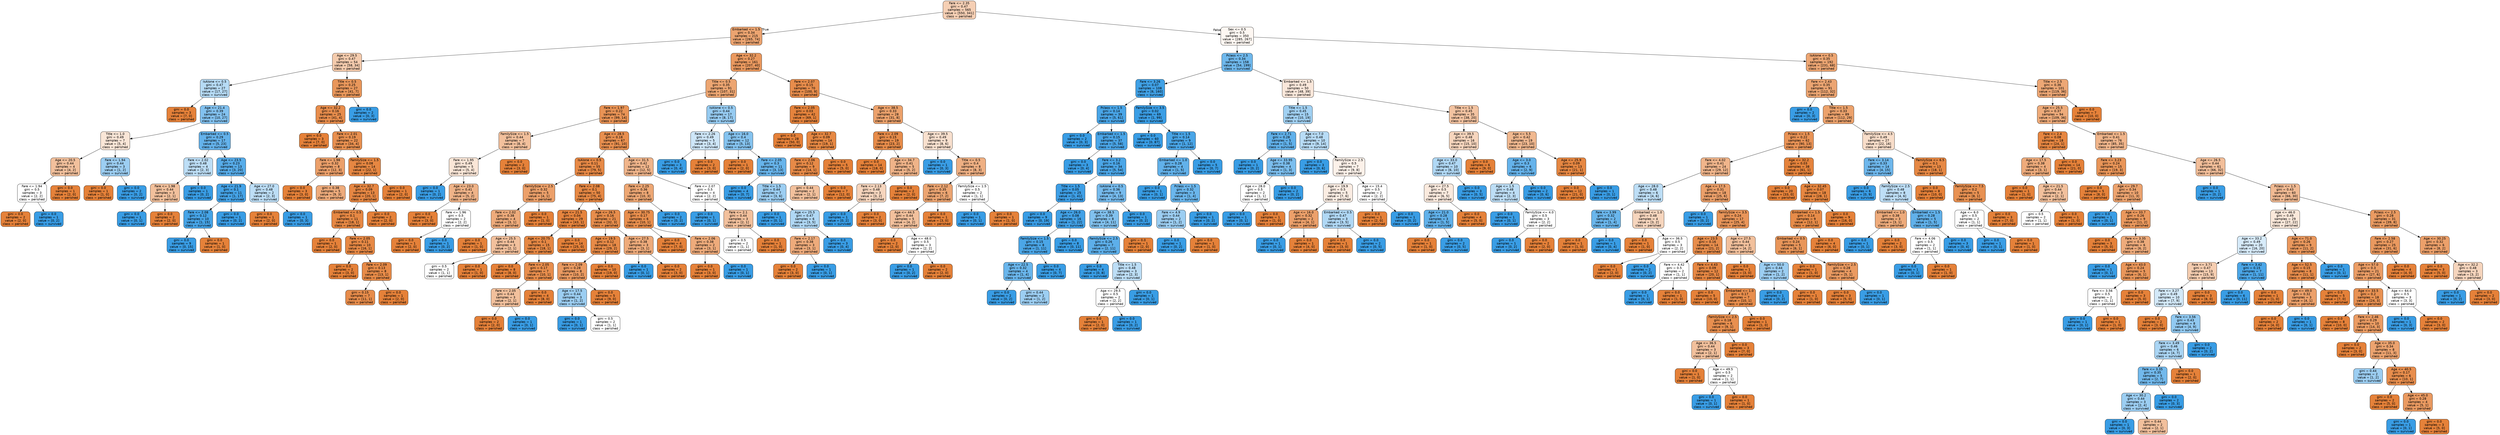 digraph Tree {
node [shape=box, style="filled, rounded", color="black", fontname=helvetica] ;
edge [fontname=helvetica] ;
0 [label="Fare <= 2.35\ngini = 0.47\nsamples = 565\nvalue = [550, 341]\nclass = perished", fillcolor="#f5cfb4"] ;
1 [label="Embarked <= 1.5\ngini = 0.34\nsamples = 215\nvalue = [265, 74]\nclass = perished", fillcolor="#eca470"] ;
0 -> 1 [labeldistance=2.5, labelangle=45, headlabel="True"] ;
2 [label="Age <= 29.5\ngini = 0.47\nsamples = 54\nvalue = [58, 34]\nclass = perished", fillcolor="#f4cbad"] ;
1 -> 2 ;
3 [label="IsAlone <= 0.5\ngini = 0.47\nsamples = 27\nvalue = [17, 27]\nclass = survived", fillcolor="#b6dbf5"] ;
2 -> 3 ;
4 [label="gini = 0.0\nsamples = 3\nvalue = [7, 0]\nclass = perished", fillcolor="#e58139"] ;
3 -> 4 ;
5 [label="Age <= 21.4\ngini = 0.39\nsamples = 24\nvalue = [10, 27]\nclass = survived", fillcolor="#82c1ef"] ;
3 -> 5 ;
6 [label="Title <= 1.0\ngini = 0.49\nsamples = 7\nvalue = [5, 4]\nclass = perished", fillcolor="#fae6d7"] ;
5 -> 6 ;
7 [label="Age <= 20.5\ngini = 0.44\nsamples = 4\nvalue = [4, 2]\nclass = perished", fillcolor="#f2c09c"] ;
6 -> 7 ;
8 [label="Fare <= 1.94\ngini = 0.5\nsamples = 3\nvalue = [2, 2]\nclass = perished", fillcolor="#ffffff"] ;
7 -> 8 ;
9 [label="gini = 0.0\nsamples = 2\nvalue = [2, 0]\nclass = perished", fillcolor="#e58139"] ;
8 -> 9 ;
10 [label="gini = 0.0\nsamples = 1\nvalue = [0, 2]\nclass = survived", fillcolor="#399de5"] ;
8 -> 10 ;
11 [label="gini = 0.0\nsamples = 1\nvalue = [2, 0]\nclass = perished", fillcolor="#e58139"] ;
7 -> 11 ;
12 [label="Fare <= 1.94\ngini = 0.44\nsamples = 3\nvalue = [1, 2]\nclass = survived", fillcolor="#9ccef2"] ;
6 -> 12 ;
13 [label="gini = 0.0\nsamples = 1\nvalue = [1, 0]\nclass = perished", fillcolor="#e58139"] ;
12 -> 13 ;
14 [label="gini = 0.0\nsamples = 2\nvalue = [0, 2]\nclass = survived", fillcolor="#399de5"] ;
12 -> 14 ;
15 [label="Embarked <= 0.5\ngini = 0.29\nsamples = 17\nvalue = [5, 23]\nclass = survived", fillcolor="#64b2eb"] ;
5 -> 15 ;
16 [label="Fare <= 2.02\ngini = 0.48\nsamples = 4\nvalue = [2, 3]\nclass = survived", fillcolor="#bddef6"] ;
15 -> 16 ;
17 [label="Fare <= 1.98\ngini = 0.44\nsamples = 3\nvalue = [2, 1]\nclass = perished", fillcolor="#f2c09c"] ;
16 -> 17 ;
18 [label="gini = 0.0\nsamples = 1\nvalue = [0, 1]\nclass = survived", fillcolor="#399de5"] ;
17 -> 18 ;
19 [label="gini = 0.0\nsamples = 2\nvalue = [2, 0]\nclass = perished", fillcolor="#e58139"] ;
17 -> 19 ;
20 [label="gini = 0.0\nsamples = 1\nvalue = [0, 2]\nclass = survived", fillcolor="#399de5"] ;
16 -> 20 ;
21 [label="Age <= 23.5\ngini = 0.23\nsamples = 13\nvalue = [3, 20]\nclass = survived", fillcolor="#57ace9"] ;
15 -> 21 ;
22 [label="Age <= 21.9\ngini = 0.1\nsamples = 11\nvalue = [1, 17]\nclass = survived", fillcolor="#45a3e7"] ;
21 -> 22 ;
23 [label="Fare <= 2.08\ngini = 0.12\nsamples = 10\nvalue = [1, 15]\nclass = survived", fillcolor="#46a4e7"] ;
22 -> 23 ;
24 [label="gini = 0.0\nsamples = 9\nvalue = [0, 15]\nclass = survived", fillcolor="#399de5"] ;
23 -> 24 ;
25 [label="gini = 0.0\nsamples = 1\nvalue = [1, 0]\nclass = perished", fillcolor="#e58139"] ;
23 -> 25 ;
26 [label="gini = 0.0\nsamples = 1\nvalue = [0, 2]\nclass = survived", fillcolor="#399de5"] ;
22 -> 26 ;
27 [label="Age <= 27.0\ngini = 0.48\nsamples = 2\nvalue = [2, 3]\nclass = survived", fillcolor="#bddef6"] ;
21 -> 27 ;
28 [label="gini = 0.0\nsamples = 1\nvalue = [2, 0]\nclass = perished", fillcolor="#e58139"] ;
27 -> 28 ;
29 [label="gini = 0.0\nsamples = 1\nvalue = [0, 3]\nclass = survived", fillcolor="#399de5"] ;
27 -> 29 ;
30 [label="Title <= 0.5\ngini = 0.25\nsamples = 27\nvalue = [41, 7]\nclass = perished", fillcolor="#e9975b"] ;
2 -> 30 ;
31 [label="Age <= 32.2\ngini = 0.16\nsamples = 25\nvalue = [41, 4]\nclass = perished", fillcolor="#e88d4c"] ;
30 -> 31 ;
32 [label="gini = 0.0\nsamples = 3\nvalue = [7, 0]\nclass = perished", fillcolor="#e58139"] ;
31 -> 32 ;
33 [label="Fare <= 2.01\ngini = 0.19\nsamples = 22\nvalue = [34, 4]\nclass = perished", fillcolor="#e89050"] ;
31 -> 33 ;
34 [label="Fare <= 1.98\ngini = 0.32\nsamples = 8\nvalue = [12, 3]\nclass = perished", fillcolor="#eca06a"] ;
33 -> 34 ;
35 [label="gini = 0.0\nsamples = 3\nvalue = [3, 0]\nclass = perished", fillcolor="#e58139"] ;
34 -> 35 ;
36 [label="gini = 0.38\nsamples = 5\nvalue = [9, 3]\nclass = perished", fillcolor="#eeab7b"] ;
34 -> 36 ;
37 [label="FamilySize <= 1.5\ngini = 0.08\nsamples = 14\nvalue = [22, 1]\nclass = perished", fillcolor="#e68742"] ;
33 -> 37 ;
38 [label="Age <= 32.7\ngini = 0.09\nsamples = 13\nvalue = [20, 1]\nclass = perished", fillcolor="#e68743"] ;
37 -> 38 ;
39 [label="Embarked <= 0.5\ngini = 0.1\nsamples = 11\nvalue = [18, 1]\nclass = perished", fillcolor="#e68844"] ;
38 -> 39 ;
40 [label="gini = 0.0\nsamples = 1\nvalue = [2, 0]\nclass = perished", fillcolor="#e58139"] ;
39 -> 40 ;
41 [label="Fare <= 2.05\ngini = 0.11\nsamples = 10\nvalue = [16, 1]\nclass = perished", fillcolor="#e78945"] ;
39 -> 41 ;
42 [label="gini = 0.0\nsamples = 2\nvalue = [3, 0]\nclass = perished", fillcolor="#e58139"] ;
41 -> 42 ;
43 [label="Fare <= 2.09\ngini = 0.13\nsamples = 8\nvalue = [13, 1]\nclass = perished", fillcolor="#e78b48"] ;
41 -> 43 ;
44 [label="gini = 0.15\nsamples = 7\nvalue = [11, 1]\nclass = perished", fillcolor="#e78c4b"] ;
43 -> 44 ;
45 [label="gini = 0.0\nsamples = 1\nvalue = [2, 0]\nclass = perished", fillcolor="#e58139"] ;
43 -> 45 ;
46 [label="gini = 0.0\nsamples = 2\nvalue = [2, 0]\nclass = perished", fillcolor="#e58139"] ;
38 -> 46 ;
47 [label="gini = 0.0\nsamples = 1\nvalue = [2, 0]\nclass = perished", fillcolor="#e58139"] ;
37 -> 47 ;
48 [label="gini = 0.0\nsamples = 2\nvalue = [0, 3]\nclass = survived", fillcolor="#399de5"] ;
30 -> 48 ;
49 [label="Age <= 32.2\ngini = 0.27\nsamples = 161\nvalue = [207, 40]\nclass = perished", fillcolor="#ea995f"] ;
1 -> 49 ;
50 [label="Title <= 0.5\ngini = 0.35\nsamples = 91\nvalue = [107, 31]\nclass = perished", fillcolor="#eda672"] ;
49 -> 50 ;
51 [label="Fare <= 1.97\ngini = 0.22\nsamples = 74\nvalue = [99, 14]\nclass = perished", fillcolor="#e99355"] ;
50 -> 51 ;
52 [label="FamilySize <= 1.5\ngini = 0.44\nsamples = 7\nvalue = [8, 4]\nclass = perished", fillcolor="#f2c09c"] ;
51 -> 52 ;
53 [label="Fare <= 1.95\ngini = 0.49\nsamples = 5\nvalue = [5, 4]\nclass = perished", fillcolor="#fae6d7"] ;
52 -> 53 ;
54 [label="gini = 0.0\nsamples = 1\nvalue = [0, 2]\nclass = survived", fillcolor="#399de5"] ;
53 -> 54 ;
55 [label="Age <= 23.0\ngini = 0.41\nsamples = 4\nvalue = [5, 2]\nclass = perished", fillcolor="#efb388"] ;
53 -> 55 ;
56 [label="gini = 0.0\nsamples = 2\nvalue = [3, 0]\nclass = perished", fillcolor="#e58139"] ;
55 -> 56 ;
57 [label="Fare <= 1.96\ngini = 0.5\nsamples = 2\nvalue = [2, 2]\nclass = perished", fillcolor="#ffffff"] ;
55 -> 57 ;
58 [label="gini = 0.0\nsamples = 1\nvalue = [2, 0]\nclass = perished", fillcolor="#e58139"] ;
57 -> 58 ;
59 [label="gini = 0.0\nsamples = 1\nvalue = [0, 2]\nclass = survived", fillcolor="#399de5"] ;
57 -> 59 ;
60 [label="gini = 0.0\nsamples = 2\nvalue = [3, 0]\nclass = perished", fillcolor="#e58139"] ;
52 -> 60 ;
61 [label="Age <= 28.5\ngini = 0.18\nsamples = 67\nvalue = [91, 10]\nclass = perished", fillcolor="#e88f4f"] ;
51 -> 61 ;
62 [label="IsAlone <= 0.5\ngini = 0.11\nsamples = 55\nvalue = [79, 5]\nclass = perished", fillcolor="#e78946"] ;
61 -> 62 ;
63 [label="FamilySize <= 2.5\ngini = 0.32\nsamples = 5\nvalue = [4, 1]\nclass = perished", fillcolor="#eca06a"] ;
62 -> 63 ;
64 [label="Fare <= 2.02\ngini = 0.38\nsamples = 4\nvalue = [3, 1]\nclass = perished", fillcolor="#eeab7b"] ;
63 -> 64 ;
65 [label="gini = 0.0\nsamples = 1\nvalue = [1, 0]\nclass = perished", fillcolor="#e58139"] ;
64 -> 65 ;
66 [label="Age <= 25.5\ngini = 0.44\nsamples = 3\nvalue = [2, 1]\nclass = perished", fillcolor="#f2c09c"] ;
64 -> 66 ;
67 [label="gini = 0.5\nsamples = 2\nvalue = [1, 1]\nclass = perished", fillcolor="#ffffff"] ;
66 -> 67 ;
68 [label="gini = 0.0\nsamples = 1\nvalue = [1, 0]\nclass = perished", fillcolor="#e58139"] ;
66 -> 68 ;
69 [label="gini = 0.0\nsamples = 1\nvalue = [1, 0]\nclass = perished", fillcolor="#e58139"] ;
63 -> 69 ;
70 [label="Fare <= 2.08\ngini = 0.1\nsamples = 50\nvalue = [75, 4]\nclass = perished", fillcolor="#e68844"] ;
62 -> 70 ;
71 [label="Age <= 21.5\ngini = 0.04\nsamples = 29\nvalue = [43, 1]\nclass = perished", fillcolor="#e6843e"] ;
70 -> 71 ;
72 [label="Age <= 20.75\ngini = 0.1\nsamples = 15\nvalue = [18, 1]\nclass = perished", fillcolor="#e68844"] ;
71 -> 72 ;
73 [label="gini = 0.0\nsamples = 8\nvalue = [8, 0]\nclass = perished", fillcolor="#e58139"] ;
72 -> 73 ;
74 [label="Fare <= 2.05\ngini = 0.17\nsamples = 7\nvalue = [10, 1]\nclass = perished", fillcolor="#e88e4d"] ;
72 -> 74 ;
75 [label="Fare <= 2.05\ngini = 0.44\nsamples = 3\nvalue = [2, 1]\nclass = perished", fillcolor="#f2c09c"] ;
74 -> 75 ;
76 [label="gini = 0.0\nsamples = 2\nvalue = [2, 0]\nclass = perished", fillcolor="#e58139"] ;
75 -> 76 ;
77 [label="gini = 0.0\nsamples = 1\nvalue = [0, 1]\nclass = survived", fillcolor="#399de5"] ;
75 -> 77 ;
78 [label="gini = 0.0\nsamples = 4\nvalue = [8, 0]\nclass = perished", fillcolor="#e58139"] ;
74 -> 78 ;
79 [label="gini = 0.0\nsamples = 14\nvalue = [25, 0]\nclass = perished", fillcolor="#e58139"] ;
71 -> 79 ;
80 [label="Age <= 26.5\ngini = 0.16\nsamples = 21\nvalue = [32, 3]\nclass = perished", fillcolor="#e78d4c"] ;
70 -> 80 ;
81 [label="Age <= 19.5\ngini = 0.12\nsamples = 18\nvalue = [29, 2]\nclass = perished", fillcolor="#e78a47"] ;
80 -> 81 ;
82 [label="Fare <= 2.09\ngini = 0.28\nsamples = 8\nvalue = [10, 2]\nclass = perished", fillcolor="#ea9a61"] ;
81 -> 82 ;
83 [label="Age <= 17.5\ngini = 0.44\nsamples = 3\nvalue = [1, 2]\nclass = survived", fillcolor="#9ccef2"] ;
82 -> 83 ;
84 [label="gini = 0.0\nsamples = 1\nvalue = [0, 1]\nclass = survived", fillcolor="#399de5"] ;
83 -> 84 ;
85 [label="gini = 0.5\nsamples = 2\nvalue = [1, 1]\nclass = perished", fillcolor="#ffffff"] ;
83 -> 85 ;
86 [label="gini = 0.0\nsamples = 5\nvalue = [9, 0]\nclass = perished", fillcolor="#e58139"] ;
82 -> 86 ;
87 [label="gini = 0.0\nsamples = 10\nvalue = [19, 0]\nclass = perished", fillcolor="#e58139"] ;
81 -> 87 ;
88 [label="Age <= 27.5\ngini = 0.38\nsamples = 3\nvalue = [3, 1]\nclass = perished", fillcolor="#eeab7b"] ;
80 -> 88 ;
89 [label="gini = 0.0\nsamples = 1\nvalue = [0, 1]\nclass = survived", fillcolor="#399de5"] ;
88 -> 89 ;
90 [label="gini = 0.0\nsamples = 2\nvalue = [3, 0]\nclass = perished", fillcolor="#e58139"] ;
88 -> 90 ;
91 [label="Age <= 31.5\ngini = 0.42\nsamples = 12\nvalue = [12, 5]\nclass = perished", fillcolor="#f0b58b"] ;
61 -> 91 ;
92 [label="Fare <= 2.25\ngini = 0.36\nsamples = 8\nvalue = [10, 3]\nclass = perished", fillcolor="#eda774"] ;
91 -> 92 ;
93 [label="Age <= 30.75\ngini = 0.17\nsamples = 6\nvalue = [10, 1]\nclass = perished", fillcolor="#e88e4d"] ;
92 -> 93 ;
94 [label="gini = 0.0\nsamples = 4\nvalue = [7, 0]\nclass = perished", fillcolor="#e58139"] ;
93 -> 94 ;
95 [label="Fare <= 2.06\ngini = 0.38\nsamples = 2\nvalue = [3, 1]\nclass = perished", fillcolor="#eeab7b"] ;
93 -> 95 ;
96 [label="gini = 0.0\nsamples = 1\nvalue = [3, 0]\nclass = perished", fillcolor="#e58139"] ;
95 -> 96 ;
97 [label="gini = 0.0\nsamples = 1\nvalue = [0, 1]\nclass = survived", fillcolor="#399de5"] ;
95 -> 97 ;
98 [label="gini = 0.0\nsamples = 2\nvalue = [0, 2]\nclass = survived", fillcolor="#399de5"] ;
92 -> 98 ;
99 [label="Fare <= 2.07\ngini = 0.5\nsamples = 4\nvalue = [2, 2]\nclass = perished", fillcolor="#ffffff"] ;
91 -> 99 ;
100 [label="gini = 0.0\nsamples = 1\nvalue = [0, 1]\nclass = survived", fillcolor="#399de5"] ;
99 -> 100 ;
101 [label="Fare <= 2.1\ngini = 0.44\nsamples = 3\nvalue = [2, 1]\nclass = perished", fillcolor="#f2c09c"] ;
99 -> 101 ;
102 [label="gini = 0.5\nsamples = 2\nvalue = [1, 1]\nclass = perished", fillcolor="#ffffff"] ;
101 -> 102 ;
103 [label="gini = 0.0\nsamples = 1\nvalue = [1, 0]\nclass = perished", fillcolor="#e58139"] ;
101 -> 103 ;
104 [label="IsAlone <= 0.5\ngini = 0.44\nsamples = 17\nvalue = [8, 17]\nclass = survived", fillcolor="#96cbf1"] ;
50 -> 104 ;
105 [label="Fare <= 2.26\ngini = 0.49\nsamples = 5\nvalue = [3, 4]\nclass = survived", fillcolor="#cee6f8"] ;
104 -> 105 ;
106 [label="gini = 0.0\nsamples = 3\nvalue = [0, 4]\nclass = survived", fillcolor="#399de5"] ;
105 -> 106 ;
107 [label="gini = 0.0\nsamples = 2\nvalue = [3, 0]\nclass = perished", fillcolor="#e58139"] ;
105 -> 107 ;
108 [label="Age <= 16.0\ngini = 0.4\nsamples = 12\nvalue = [5, 13]\nclass = survived", fillcolor="#85c3ef"] ;
104 -> 108 ;
109 [label="gini = 0.0\nsamples = 1\nvalue = [2, 0]\nclass = perished", fillcolor="#e58139"] ;
108 -> 109 ;
110 [label="Fare <= 2.05\ngini = 0.3\nsamples = 11\nvalue = [3, 13]\nclass = survived", fillcolor="#67b4eb"] ;
108 -> 110 ;
111 [label="gini = 0.0\nsamples = 4\nvalue = [0, 7]\nclass = survived", fillcolor="#399de5"] ;
110 -> 111 ;
112 [label="Title <= 1.5\ngini = 0.44\nsamples = 7\nvalue = [3, 6]\nclass = survived", fillcolor="#9ccef2"] ;
110 -> 112 ;
113 [label="gini = 0.0\nsamples = 1\nvalue = [0, 1]\nclass = survived", fillcolor="#399de5"] ;
112 -> 113 ;
114 [label="Age <= 25.5\ngini = 0.47\nsamples = 6\nvalue = [3, 5]\nclass = survived", fillcolor="#b0d8f5"] ;
112 -> 114 ;
115 [label="Fare <= 2.17\ngini = 0.38\nsamples = 3\nvalue = [3, 1]\nclass = perished", fillcolor="#eeab7b"] ;
114 -> 115 ;
116 [label="gini = 0.0\nsamples = 2\nvalue = [3, 0]\nclass = perished", fillcolor="#e58139"] ;
115 -> 116 ;
117 [label="gini = 0.0\nsamples = 1\nvalue = [0, 1]\nclass = survived", fillcolor="#399de5"] ;
115 -> 117 ;
118 [label="gini = 0.0\nsamples = 3\nvalue = [0, 4]\nclass = survived", fillcolor="#399de5"] ;
114 -> 118 ;
119 [label="Fare <= 2.07\ngini = 0.15\nsamples = 70\nvalue = [100, 9]\nclass = perished", fillcolor="#e78c4b"] ;
49 -> 119 ;
120 [label="Fare <= 2.05\ngini = 0.03\nsamples = 42\nvalue = [69, 1]\nclass = perished", fillcolor="#e5833c"] ;
119 -> 120 ;
121 [label="gini = 0.0\nsamples = 28\nvalue = [50, 0]\nclass = perished", fillcolor="#e58139"] ;
120 -> 121 ;
122 [label="Age <= 32.7\ngini = 0.09\nsamples = 14\nvalue = [19, 1]\nclass = perished", fillcolor="#e68843"] ;
120 -> 122 ;
123 [label="Fare <= 2.06\ngini = 0.12\nsamples = 9\nvalue = [14, 1]\nclass = perished", fillcolor="#e78a47"] ;
122 -> 123 ;
124 [label="gini = 0.44\nsamples = 2\nvalue = [2, 1]\nclass = perished", fillcolor="#f2c09c"] ;
123 -> 124 ;
125 [label="gini = 0.0\nsamples = 7\nvalue = [12, 0]\nclass = perished", fillcolor="#e58139"] ;
123 -> 125 ;
126 [label="gini = 0.0\nsamples = 5\nvalue = [5, 0]\nclass = perished", fillcolor="#e58139"] ;
122 -> 126 ;
127 [label="Age <= 38.5\ngini = 0.33\nsamples = 28\nvalue = [31, 8]\nclass = perished", fillcolor="#eca26c"] ;
119 -> 127 ;
128 [label="Fare <= 2.09\ngini = 0.15\nsamples = 19\nvalue = [23, 2]\nclass = perished", fillcolor="#e78c4a"] ;
127 -> 128 ;
129 [label="gini = 0.0\nsamples = 14\nvalue = [18, 0]\nclass = perished", fillcolor="#e58139"] ;
128 -> 129 ;
130 [label="Age <= 34.7\ngini = 0.41\nsamples = 5\nvalue = [5, 2]\nclass = perished", fillcolor="#efb388"] ;
128 -> 130 ;
131 [label="Fare <= 2.13\ngini = 0.48\nsamples = 3\nvalue = [3, 2]\nclass = perished", fillcolor="#f6d5bd"] ;
130 -> 131 ;
132 [label="gini = 0.0\nsamples = 1\nvalue = [0, 2]\nclass = survived", fillcolor="#399de5"] ;
131 -> 132 ;
133 [label="gini = 0.0\nsamples = 2\nvalue = [3, 0]\nclass = perished", fillcolor="#e58139"] ;
131 -> 133 ;
134 [label="gini = 0.0\nsamples = 2\nvalue = [2, 0]\nclass = perished", fillcolor="#e58139"] ;
130 -> 134 ;
135 [label="Age <= 39.5\ngini = 0.49\nsamples = 9\nvalue = [8, 6]\nclass = perished", fillcolor="#f8e0ce"] ;
127 -> 135 ;
136 [label="gini = 0.0\nsamples = 1\nvalue = [0, 3]\nclass = survived", fillcolor="#399de5"] ;
135 -> 136 ;
137 [label="Title <= 0.5\ngini = 0.4\nsamples = 8\nvalue = [8, 3]\nclass = perished", fillcolor="#efb083"] ;
135 -> 137 ;
138 [label="Fare <= 2.12\ngini = 0.35\nsamples = 6\nvalue = [7, 2]\nclass = perished", fillcolor="#eca572"] ;
137 -> 138 ;
139 [label="Age <= 44.5\ngini = 0.44\nsamples = 5\nvalue = [4, 2]\nclass = perished", fillcolor="#f2c09c"] ;
138 -> 139 ;
140 [label="gini = 0.0\nsamples = 2\nvalue = [2, 0]\nclass = perished", fillcolor="#e58139"] ;
139 -> 140 ;
141 [label="Age <= 48.0\ngini = 0.5\nsamples = 3\nvalue = [2, 2]\nclass = perished", fillcolor="#ffffff"] ;
139 -> 141 ;
142 [label="gini = 0.0\nsamples = 1\nvalue = [0, 2]\nclass = survived", fillcolor="#399de5"] ;
141 -> 142 ;
143 [label="gini = 0.0\nsamples = 2\nvalue = [2, 0]\nclass = perished", fillcolor="#e58139"] ;
141 -> 143 ;
144 [label="gini = 0.0\nsamples = 1\nvalue = [3, 0]\nclass = perished", fillcolor="#e58139"] ;
138 -> 144 ;
145 [label="FamilySize <= 1.5\ngini = 0.5\nsamples = 2\nvalue = [1, 1]\nclass = perished", fillcolor="#ffffff"] ;
137 -> 145 ;
146 [label="gini = 0.0\nsamples = 1\nvalue = [0, 1]\nclass = survived", fillcolor="#399de5"] ;
145 -> 146 ;
147 [label="gini = 0.0\nsamples = 1\nvalue = [1, 0]\nclass = perished", fillcolor="#e58139"] ;
145 -> 147 ;
148 [label="Sex <= 0.5\ngini = 0.5\nsamples = 350\nvalue = [285, 267]\nclass = perished", fillcolor="#fdf7f2"] ;
0 -> 148 [labeldistance=2.5, labelangle=-45, headlabel="False"] ;
149 [label="Pclass <= 2.5\ngini = 0.34\nsamples = 158\nvalue = [54, 199]\nclass = survived", fillcolor="#6fb8ec"] ;
148 -> 149 ;
150 [label="Fare <= 3.26\ngini = 0.07\nsamples = 108\nvalue = [6, 160]\nclass = survived", fillcolor="#40a1e6"] ;
149 -> 150 ;
151 [label="Pclass <= 1.5\ngini = 0.14\nsamples = 39\nvalue = [5, 61]\nclass = survived", fillcolor="#49a5e7"] ;
150 -> 151 ;
152 [label="gini = 0.0\nsamples = 2\nvalue = [0, 3]\nclass = survived", fillcolor="#399de5"] ;
151 -> 152 ;
153 [label="Embarked <= 1.5\ngini = 0.15\nsamples = 37\nvalue = [5, 58]\nclass = survived", fillcolor="#4aa5e7"] ;
151 -> 153 ;
154 [label="gini = 0.0\nsamples = 3\nvalue = [0, 4]\nclass = survived", fillcolor="#399de5"] ;
153 -> 154 ;
155 [label="Fare <= 3.2\ngini = 0.16\nsamples = 34\nvalue = [5, 54]\nclass = survived", fillcolor="#4ba6e7"] ;
153 -> 155 ;
156 [label="Title <= 1.5\ngini = 0.05\nsamples = 25\nvalue = [1, 41]\nclass = survived", fillcolor="#3e9fe6"] ;
155 -> 156 ;
157 [label="gini = 0.0\nsamples = 9\nvalue = [0, 19]\nclass = survived", fillcolor="#399de5"] ;
156 -> 157 ;
158 [label="Age <= 26.0\ngini = 0.08\nsamples = 16\nvalue = [1, 22]\nclass = survived", fillcolor="#42a1e6"] ;
156 -> 158 ;
159 [label="FamilySize <= 1.5\ngini = 0.15\nsamples = 8\nvalue = [1, 11]\nclass = survived", fillcolor="#4ba6e7"] ;
158 -> 159 ;
160 [label="Age <= 22.5\ngini = 0.32\nsamples = 4\nvalue = [1, 4]\nclass = survived", fillcolor="#6ab6ec"] ;
159 -> 160 ;
161 [label="gini = 0.0\nsamples = 2\nvalue = [0, 2]\nclass = survived", fillcolor="#399de5"] ;
160 -> 161 ;
162 [label="gini = 0.44\nsamples = 2\nvalue = [1, 2]\nclass = survived", fillcolor="#9ccef2"] ;
160 -> 162 ;
163 [label="gini = 0.0\nsamples = 4\nvalue = [0, 7]\nclass = survived", fillcolor="#399de5"] ;
159 -> 163 ;
164 [label="gini = 0.0\nsamples = 8\nvalue = [0, 11]\nclass = survived", fillcolor="#399de5"] ;
158 -> 164 ;
165 [label="IsAlone <= 0.5\ngini = 0.36\nsamples = 9\nvalue = [4, 13]\nclass = survived", fillcolor="#76bbed"] ;
155 -> 165 ;
166 [label="Age <= 38.5\ngini = 0.39\nsamples = 8\nvalue = [4, 11]\nclass = survived", fillcolor="#81c1ee"] ;
165 -> 166 ;
167 [label="FamilySize <= 2.5\ngini = 0.26\nsamples = 7\nvalue = [2, 11]\nclass = survived", fillcolor="#5dafea"] ;
166 -> 167 ;
168 [label="gini = 0.0\nsamples = 4\nvalue = [0, 8]\nclass = survived", fillcolor="#399de5"] ;
167 -> 168 ;
169 [label="Title <= 1.5\ngini = 0.48\nsamples = 3\nvalue = [2, 3]\nclass = survived", fillcolor="#bddef6"] ;
167 -> 169 ;
170 [label="Age <= 29.5\ngini = 0.5\nsamples = 2\nvalue = [2, 2]\nclass = perished", fillcolor="#ffffff"] ;
169 -> 170 ;
171 [label="gini = 0.0\nsamples = 1\nvalue = [2, 0]\nclass = perished", fillcolor="#e58139"] ;
170 -> 171 ;
172 [label="gini = 0.0\nsamples = 1\nvalue = [0, 2]\nclass = survived", fillcolor="#399de5"] ;
170 -> 172 ;
173 [label="gini = 0.0\nsamples = 1\nvalue = [0, 1]\nclass = survived", fillcolor="#399de5"] ;
169 -> 173 ;
174 [label="gini = 0.0\nsamples = 1\nvalue = [2, 0]\nclass = perished", fillcolor="#e58139"] ;
166 -> 174 ;
175 [label="gini = 0.0\nsamples = 1\nvalue = [0, 2]\nclass = survived", fillcolor="#399de5"] ;
165 -> 175 ;
176 [label="FamilySize <= 3.5\ngini = 0.02\nsamples = 69\nvalue = [1, 99]\nclass = survived", fillcolor="#3b9ee5"] ;
150 -> 176 ;
177 [label="gini = 0.0\nsamples = 60\nvalue = [0, 87]\nclass = survived", fillcolor="#399de5"] ;
176 -> 177 ;
178 [label="Title <= 1.5\ngini = 0.14\nsamples = 9\nvalue = [1, 12]\nclass = survived", fillcolor="#49a5e7"] ;
176 -> 178 ;
179 [label="Embarked <= 1.0\ngini = 0.28\nsamples = 4\nvalue = [1, 5]\nclass = survived", fillcolor="#61b1ea"] ;
178 -> 179 ;
180 [label="gini = 0.0\nsamples = 1\nvalue = [0, 1]\nclass = survived", fillcolor="#399de5"] ;
179 -> 180 ;
181 [label="Pclass <= 1.5\ngini = 0.32\nsamples = 3\nvalue = [1, 4]\nclass = survived", fillcolor="#6ab6ec"] ;
179 -> 181 ;
182 [label="Fare <= 4.9\ngini = 0.44\nsamples = 2\nvalue = [1, 2]\nclass = survived", fillcolor="#9ccef2"] ;
181 -> 182 ;
183 [label="gini = 0.0\nsamples = 1\nvalue = [0, 2]\nclass = survived", fillcolor="#399de5"] ;
182 -> 183 ;
184 [label="gini = 0.0\nsamples = 1\nvalue = [1, 0]\nclass = perished", fillcolor="#e58139"] ;
182 -> 184 ;
185 [label="gini = 0.0\nsamples = 1\nvalue = [0, 2]\nclass = survived", fillcolor="#399de5"] ;
181 -> 185 ;
186 [label="gini = 0.0\nsamples = 5\nvalue = [0, 7]\nclass = survived", fillcolor="#399de5"] ;
178 -> 186 ;
187 [label="Embarked <= 1.5\ngini = 0.49\nsamples = 50\nvalue = [48, 39]\nclass = perished", fillcolor="#fae7da"] ;
149 -> 187 ;
188 [label="Title <= 1.5\ngini = 0.45\nsamples = 15\nvalue = [10, 19]\nclass = survived", fillcolor="#a1d1f3"] ;
187 -> 188 ;
189 [label="Fare <= 2.71\ngini = 0.28\nsamples = 5\nvalue = [1, 5]\nclass = survived", fillcolor="#61b1ea"] ;
188 -> 189 ;
190 [label="gini = 0.0\nsamples = 1\nvalue = [0, 2]\nclass = survived", fillcolor="#399de5"] ;
189 -> 190 ;
191 [label="Age <= 33.95\ngini = 0.38\nsamples = 4\nvalue = [1, 3]\nclass = survived", fillcolor="#7bbeee"] ;
189 -> 191 ;
192 [label="Age <= 28.0\ngini = 0.5\nsamples = 2\nvalue = [1, 1]\nclass = perished", fillcolor="#ffffff"] ;
191 -> 192 ;
193 [label="gini = 0.0\nsamples = 1\nvalue = [0, 1]\nclass = survived", fillcolor="#399de5"] ;
192 -> 193 ;
194 [label="gini = 0.0\nsamples = 1\nvalue = [1, 0]\nclass = perished", fillcolor="#e58139"] ;
192 -> 194 ;
195 [label="gini = 0.0\nsamples = 2\nvalue = [0, 2]\nclass = survived", fillcolor="#399de5"] ;
191 -> 195 ;
196 [label="Age <= 7.0\ngini = 0.48\nsamples = 10\nvalue = [9, 14]\nclass = survived", fillcolor="#b8dcf6"] ;
188 -> 196 ;
197 [label="gini = 0.0\nsamples = 3\nvalue = [0, 6]\nclass = survived", fillcolor="#399de5"] ;
196 -> 197 ;
198 [label="FamilySize <= 2.5\ngini = 0.5\nsamples = 7\nvalue = [9, 8]\nclass = perished", fillcolor="#fcf1e9"] ;
196 -> 198 ;
199 [label="Age <= 19.9\ngini = 0.5\nsamples = 5\nvalue = [7, 6]\nclass = perished", fillcolor="#fbede3"] ;
198 -> 199 ;
200 [label="Age <= 16.0\ngini = 0.32\nsamples = 2\nvalue = [4, 1]\nclass = perished", fillcolor="#eca06a"] ;
199 -> 200 ;
201 [label="gini = 0.0\nsamples = 1\nvalue = [0, 1]\nclass = survived", fillcolor="#399de5"] ;
200 -> 201 ;
202 [label="gini = 0.0\nsamples = 1\nvalue = [4, 0]\nclass = perished", fillcolor="#e58139"] ;
200 -> 202 ;
203 [label="Embarked <= 0.5\ngini = 0.47\nsamples = 3\nvalue = [3, 5]\nclass = survived", fillcolor="#b0d8f5"] ;
199 -> 203 ;
204 [label="gini = 0.0\nsamples = 1\nvalue = [3, 0]\nclass = perished", fillcolor="#e58139"] ;
203 -> 204 ;
205 [label="gini = 0.0\nsamples = 2\nvalue = [0, 5]\nclass = survived", fillcolor="#399de5"] ;
203 -> 205 ;
206 [label="Age <= 15.4\ngini = 0.5\nsamples = 2\nvalue = [2, 2]\nclass = perished", fillcolor="#ffffff"] ;
198 -> 206 ;
207 [label="gini = 0.0\nsamples = 1\nvalue = [2, 0]\nclass = perished", fillcolor="#e58139"] ;
206 -> 207 ;
208 [label="gini = 0.0\nsamples = 1\nvalue = [0, 2]\nclass = survived", fillcolor="#399de5"] ;
206 -> 208 ;
209 [label="Title <= 1.5\ngini = 0.45\nsamples = 35\nvalue = [38, 20]\nclass = perished", fillcolor="#f3c3a1"] ;
187 -> 209 ;
210 [label="Age <= 39.5\ngini = 0.48\nsamples = 16\nvalue = [15, 10]\nclass = perished", fillcolor="#f6d5bd"] ;
209 -> 210 ;
211 [label="Age <= 33.0\ngini = 0.47\nsamples = 10\nvalue = [6, 10]\nclass = survived", fillcolor="#b0d8f5"] ;
210 -> 211 ;
212 [label="Age <= 27.5\ngini = 0.5\nsamples = 7\nvalue = [6, 5]\nclass = perished", fillcolor="#fbeade"] ;
211 -> 212 ;
213 [label="Age <= 21.0\ngini = 0.28\nsamples = 3\nvalue = [1, 5]\nclass = survived", fillcolor="#61b1ea"] ;
212 -> 213 ;
214 [label="gini = 0.0\nsamples = 1\nvalue = [1, 0]\nclass = perished", fillcolor="#e58139"] ;
213 -> 214 ;
215 [label="gini = 0.0\nsamples = 2\nvalue = [0, 5]\nclass = survived", fillcolor="#399de5"] ;
213 -> 215 ;
216 [label="gini = 0.0\nsamples = 4\nvalue = [5, 0]\nclass = perished", fillcolor="#e58139"] ;
212 -> 216 ;
217 [label="gini = 0.0\nsamples = 3\nvalue = [0, 5]\nclass = survived", fillcolor="#399de5"] ;
211 -> 217 ;
218 [label="gini = 0.0\nsamples = 6\nvalue = [9, 0]\nclass = perished", fillcolor="#e58139"] ;
210 -> 218 ;
219 [label="Age <= 5.5\ngini = 0.42\nsamples = 19\nvalue = [23, 10]\nclass = perished", fillcolor="#f0b88f"] ;
209 -> 219 ;
220 [label="Age <= 3.0\ngini = 0.3\nsamples = 6\nvalue = [2, 9]\nclass = survived", fillcolor="#65b3eb"] ;
219 -> 220 ;
221 [label="Age <= 1.5\ngini = 0.48\nsamples = 4\nvalue = [2, 3]\nclass = survived", fillcolor="#bddef6"] ;
220 -> 221 ;
222 [label="gini = 0.0\nsamples = 1\nvalue = [0, 1]\nclass = survived", fillcolor="#399de5"] ;
221 -> 222 ;
223 [label="FamilySize <= 4.0\ngini = 0.5\nsamples = 3\nvalue = [2, 2]\nclass = perished", fillcolor="#ffffff"] ;
221 -> 223 ;
224 [label="gini = 0.0\nsamples = 1\nvalue = [0, 2]\nclass = survived", fillcolor="#399de5"] ;
223 -> 224 ;
225 [label="gini = 0.0\nsamples = 2\nvalue = [2, 0]\nclass = perished", fillcolor="#e58139"] ;
223 -> 225 ;
226 [label="gini = 0.0\nsamples = 2\nvalue = [0, 6]\nclass = survived", fillcolor="#399de5"] ;
220 -> 226 ;
227 [label="Age <= 25.9\ngini = 0.09\nsamples = 13\nvalue = [21, 1]\nclass = perished", fillcolor="#e68742"] ;
219 -> 227 ;
228 [label="gini = 0.0\nsamples = 12\nvalue = [21, 0]\nclass = perished", fillcolor="#e58139"] ;
227 -> 228 ;
229 [label="gini = 0.0\nsamples = 1\nvalue = [0, 1]\nclass = survived", fillcolor="#399de5"] ;
227 -> 229 ;
230 [label="IsAlone <= 0.5\ngini = 0.35\nsamples = 192\nvalue = [231, 68]\nclass = perished", fillcolor="#eda673"] ;
148 -> 230 ;
231 [label="Fare <= 2.43\ngini = 0.35\nsamples = 91\nvalue = [112, 32]\nclass = perished", fillcolor="#eca572"] ;
230 -> 231 ;
232 [label="gini = 0.0\nsamples = 2\nvalue = [0, 3]\nclass = survived", fillcolor="#399de5"] ;
231 -> 232 ;
233 [label="Title <= 1.5\ngini = 0.33\nsamples = 89\nvalue = [112, 29]\nclass = perished", fillcolor="#eca26c"] ;
231 -> 233 ;
234 [label="Pclass <= 1.5\ngini = 0.22\nsamples = 62\nvalue = [90, 13]\nclass = perished", fillcolor="#e99356"] ;
233 -> 234 ;
235 [label="Fare <= 4.02\ngini = 0.41\nsamples = 24\nvalue = [29, 12]\nclass = perished", fillcolor="#f0b58b"] ;
234 -> 235 ;
236 [label="Age <= 28.0\ngini = 0.48\nsamples = 6\nvalue = [4, 6]\nclass = survived", fillcolor="#bddef6"] ;
235 -> 236 ;
237 [label="Fare <= 3.99\ngini = 0.32\nsamples = 2\nvalue = [1, 4]\nclass = survived", fillcolor="#6ab6ec"] ;
236 -> 237 ;
238 [label="gini = 0.0\nsamples = 1\nvalue = [1, 0]\nclass = perished", fillcolor="#e58139"] ;
237 -> 238 ;
239 [label="gini = 0.0\nsamples = 1\nvalue = [0, 4]\nclass = survived", fillcolor="#399de5"] ;
237 -> 239 ;
240 [label="Embarked <= 1.0\ngini = 0.48\nsamples = 4\nvalue = [3, 2]\nclass = perished", fillcolor="#f6d5bd"] ;
236 -> 240 ;
241 [label="gini = 0.0\nsamples = 1\nvalue = [1, 0]\nclass = perished", fillcolor="#e58139"] ;
240 -> 241 ;
242 [label="Age <= 36.5\ngini = 0.5\nsamples = 3\nvalue = [2, 2]\nclass = perished", fillcolor="#ffffff"] ;
240 -> 242 ;
243 [label="gini = 0.0\nsamples = 1\nvalue = [2, 0]\nclass = perished", fillcolor="#e58139"] ;
242 -> 243 ;
244 [label="gini = 0.0\nsamples = 2\nvalue = [0, 2]\nclass = survived", fillcolor="#399de5"] ;
242 -> 244 ;
245 [label="Age <= 17.5\ngini = 0.31\nsamples = 18\nvalue = [25, 6]\nclass = perished", fillcolor="#eb9f69"] ;
235 -> 245 ;
246 [label="gini = 0.0\nsamples = 1\nvalue = [0, 2]\nclass = survived", fillcolor="#399de5"] ;
245 -> 246 ;
247 [label="FamilySize <= 3.5\ngini = 0.24\nsamples = 17\nvalue = [25, 4]\nclass = perished", fillcolor="#e99559"] ;
245 -> 247 ;
248 [label="Age <= 23.5\ngini = 0.16\nsamples = 14\nvalue = [21, 2]\nclass = perished", fillcolor="#e78d4c"] ;
247 -> 248 ;
249 [label="Fare <= 4.42\ngini = 0.5\nsamples = 2\nvalue = [1, 1]\nclass = perished", fillcolor="#ffffff"] ;
248 -> 249 ;
250 [label="gini = 0.0\nsamples = 1\nvalue = [0, 1]\nclass = survived", fillcolor="#399de5"] ;
249 -> 250 ;
251 [label="gini = 0.0\nsamples = 1\nvalue = [1, 0]\nclass = perished", fillcolor="#e58139"] ;
249 -> 251 ;
252 [label="Fare <= 4.43\ngini = 0.09\nsamples = 12\nvalue = [20, 1]\nclass = perished", fillcolor="#e68743"] ;
248 -> 252 ;
253 [label="gini = 0.0\nsamples = 5\nvalue = [10, 0]\nclass = perished", fillcolor="#e58139"] ;
252 -> 253 ;
254 [label="Embarked <= 1.0\ngini = 0.17\nsamples = 7\nvalue = [10, 1]\nclass = perished", fillcolor="#e88e4d"] ;
252 -> 254 ;
255 [label="FamilySize <= 2.5\ngini = 0.18\nsamples = 6\nvalue = [9, 1]\nclass = perished", fillcolor="#e88f4f"] ;
254 -> 255 ;
256 [label="Age <= 36.5\ngini = 0.44\nsamples = 3\nvalue = [2, 1]\nclass = perished", fillcolor="#f2c09c"] ;
255 -> 256 ;
257 [label="gini = 0.0\nsamples = 1\nvalue = [1, 0]\nclass = perished", fillcolor="#e58139"] ;
256 -> 257 ;
258 [label="Age <= 49.5\ngini = 0.5\nsamples = 2\nvalue = [1, 1]\nclass = perished", fillcolor="#ffffff"] ;
256 -> 258 ;
259 [label="gini = 0.0\nsamples = 1\nvalue = [0, 1]\nclass = survived", fillcolor="#399de5"] ;
258 -> 259 ;
260 [label="gini = 0.0\nsamples = 1\nvalue = [1, 0]\nclass = perished", fillcolor="#e58139"] ;
258 -> 260 ;
261 [label="gini = 0.0\nsamples = 3\nvalue = [7, 0]\nclass = perished", fillcolor="#e58139"] ;
255 -> 261 ;
262 [label="gini = 0.0\nsamples = 1\nvalue = [1, 0]\nclass = perished", fillcolor="#e58139"] ;
254 -> 262 ;
263 [label="Age <= 27.5\ngini = 0.44\nsamples = 3\nvalue = [4, 2]\nclass = perished", fillcolor="#f2c09c"] ;
247 -> 263 ;
264 [label="gini = 0.0\nsamples = 1\nvalue = [3, 0]\nclass = perished", fillcolor="#e58139"] ;
263 -> 264 ;
265 [label="Age <= 50.0\ngini = 0.44\nsamples = 2\nvalue = [1, 2]\nclass = survived", fillcolor="#9ccef2"] ;
263 -> 265 ;
266 [label="gini = 0.0\nsamples = 1\nvalue = [0, 2]\nclass = survived", fillcolor="#399de5"] ;
265 -> 266 ;
267 [label="gini = 0.0\nsamples = 1\nvalue = [1, 0]\nclass = perished", fillcolor="#e58139"] ;
265 -> 267 ;
268 [label="Age <= 32.2\ngini = 0.03\nsamples = 38\nvalue = [61, 1]\nclass = perished", fillcolor="#e5833c"] ;
234 -> 268 ;
269 [label="gini = 0.0\nsamples = 20\nvalue = [33, 0]\nclass = perished", fillcolor="#e58139"] ;
268 -> 269 ;
270 [label="Age <= 32.45\ngini = 0.07\nsamples = 18\nvalue = [28, 1]\nclass = perished", fillcolor="#e68640"] ;
268 -> 270 ;
271 [label="Embarked <= 1.5\ngini = 0.14\nsamples = 9\nvalue = [12, 1]\nclass = perished", fillcolor="#e78c49"] ;
270 -> 271 ;
272 [label="Embarked <= 0.5\ngini = 0.24\nsamples = 5\nvalue = [6, 1]\nclass = perished", fillcolor="#e9965a"] ;
271 -> 272 ;
273 [label="gini = 0.0\nsamples = 1\nvalue = [1, 0]\nclass = perished", fillcolor="#e58139"] ;
272 -> 273 ;
274 [label="FamilySize <= 2.5\ngini = 0.28\nsamples = 4\nvalue = [5, 1]\nclass = perished", fillcolor="#ea9a61"] ;
272 -> 274 ;
275 [label="gini = 0.0\nsamples = 3\nvalue = [5, 0]\nclass = perished", fillcolor="#e58139"] ;
274 -> 275 ;
276 [label="gini = 0.0\nsamples = 1\nvalue = [0, 1]\nclass = survived", fillcolor="#399de5"] ;
274 -> 276 ;
277 [label="gini = 0.0\nsamples = 4\nvalue = [6, 0]\nclass = perished", fillcolor="#e58139"] ;
271 -> 277 ;
278 [label="gini = 0.0\nsamples = 9\nvalue = [16, 0]\nclass = perished", fillcolor="#e58139"] ;
270 -> 278 ;
279 [label="FamilySize <= 4.5\ngini = 0.49\nsamples = 27\nvalue = [22, 16]\nclass = perished", fillcolor="#f8ddc9"] ;
233 -> 279 ;
280 [label="Fare <= 3.14\ngini = 0.33\nsamples = 14\nvalue = [4, 15]\nclass = survived", fillcolor="#6eb7ec"] ;
279 -> 280 ;
281 [label="gini = 0.0\nsamples = 6\nvalue = [0, 9]\nclass = survived", fillcolor="#399de5"] ;
280 -> 281 ;
282 [label="FamilySize <= 2.5\ngini = 0.48\nsamples = 8\nvalue = [4, 6]\nclass = survived", fillcolor="#bddef6"] ;
280 -> 282 ;
283 [label="Embarked <= 1.0\ngini = 0.38\nsamples = 3\nvalue = [3, 1]\nclass = perished", fillcolor="#eeab7b"] ;
282 -> 283 ;
284 [label="gini = 0.0\nsamples = 1\nvalue = [0, 1]\nclass = survived", fillcolor="#399de5"] ;
283 -> 284 ;
285 [label="gini = 0.0\nsamples = 2\nvalue = [3, 0]\nclass = perished", fillcolor="#e58139"] ;
283 -> 285 ;
286 [label="Embarked <= 1.5\ngini = 0.28\nsamples = 5\nvalue = [1, 5]\nclass = survived", fillcolor="#61b1ea"] ;
282 -> 286 ;
287 [label="Fare <= 4.06\ngini = 0.5\nsamples = 2\nvalue = [1, 1]\nclass = perished", fillcolor="#ffffff"] ;
286 -> 287 ;
288 [label="gini = 0.0\nsamples = 1\nvalue = [0, 1]\nclass = survived", fillcolor="#399de5"] ;
287 -> 288 ;
289 [label="gini = 0.0\nsamples = 1\nvalue = [1, 0]\nclass = perished", fillcolor="#e58139"] ;
287 -> 289 ;
290 [label="gini = 0.0\nsamples = 3\nvalue = [0, 4]\nclass = survived", fillcolor="#399de5"] ;
286 -> 290 ;
291 [label="FamilySize <= 6.5\ngini = 0.1\nsamples = 13\nvalue = [18, 1]\nclass = perished", fillcolor="#e68844"] ;
279 -> 291 ;
292 [label="gini = 0.0\nsamples = 8\nvalue = [10, 0]\nclass = perished", fillcolor="#e58139"] ;
291 -> 292 ;
293 [label="FamilySize <= 7.5\ngini = 0.2\nsamples = 5\nvalue = [8, 1]\nclass = perished", fillcolor="#e89152"] ;
291 -> 293 ;
294 [label="Age <= 6.0\ngini = 0.5\nsamples = 2\nvalue = [1, 1]\nclass = perished", fillcolor="#ffffff"] ;
293 -> 294 ;
295 [label="gini = 0.0\nsamples = 1\nvalue = [0, 1]\nclass = survived", fillcolor="#399de5"] ;
294 -> 295 ;
296 [label="gini = 0.0\nsamples = 1\nvalue = [1, 0]\nclass = perished", fillcolor="#e58139"] ;
294 -> 296 ;
297 [label="gini = 0.0\nsamples = 3\nvalue = [7, 0]\nclass = perished", fillcolor="#e58139"] ;
293 -> 297 ;
298 [label="Title <= 2.5\ngini = 0.36\nsamples = 101\nvalue = [119, 36]\nclass = perished", fillcolor="#eda775"] ;
230 -> 298 ;
299 [label="Age <= 25.5\ngini = 0.37\nsamples = 94\nvalue = [109, 36]\nclass = perished", fillcolor="#eeab7a"] ;
298 -> 299 ;
300 [label="Fare <= 2.4\ngini = 0.08\nsamples = 18\nvalue = [24, 1]\nclass = perished", fillcolor="#e68641"] ;
299 -> 300 ;
301 [label="Age <= 17.5\ngini = 0.38\nsamples = 4\nvalue = [3, 1]\nclass = perished", fillcolor="#eeab7b"] ;
300 -> 301 ;
302 [label="gini = 0.0\nsamples = 1\nvalue = [1, 0]\nclass = perished", fillcolor="#e58139"] ;
301 -> 302 ;
303 [label="Age <= 21.5\ngini = 0.44\nsamples = 3\nvalue = [2, 1]\nclass = perished", fillcolor="#f2c09c"] ;
301 -> 303 ;
304 [label="gini = 0.5\nsamples = 2\nvalue = [1, 1]\nclass = perished", fillcolor="#ffffff"] ;
303 -> 304 ;
305 [label="gini = 0.0\nsamples = 1\nvalue = [1, 0]\nclass = perished", fillcolor="#e58139"] ;
303 -> 305 ;
306 [label="gini = 0.0\nsamples = 14\nvalue = [21, 0]\nclass = perished", fillcolor="#e58139"] ;
300 -> 306 ;
307 [label="Embarked <= 1.5\ngini = 0.41\nsamples = 76\nvalue = [85, 35]\nclass = perished", fillcolor="#f0b58b"] ;
299 -> 307 ;
308 [label="Fare <= 3.23\ngini = 0.24\nsamples = 15\nvalue = [19, 3]\nclass = perished", fillcolor="#e99558"] ;
307 -> 308 ;
309 [label="gini = 0.0\nsamples = 5\nvalue = [8, 0]\nclass = perished", fillcolor="#e58139"] ;
308 -> 309 ;
310 [label="Age <= 29.7\ngini = 0.34\nsamples = 10\nvalue = [11, 3]\nclass = perished", fillcolor="#eca36f"] ;
308 -> 310 ;
311 [label="gini = 0.0\nsamples = 1\nvalue = [0, 1]\nclass = survived", fillcolor="#399de5"] ;
310 -> 311 ;
312 [label="Age <= 33.7\ngini = 0.26\nsamples = 9\nvalue = [11, 2]\nclass = perished", fillcolor="#ea985d"] ;
310 -> 312 ;
313 [label="gini = 0.0\nsamples = 3\nvalue = [5, 0]\nclass = perished", fillcolor="#e58139"] ;
312 -> 313 ;
314 [label="Fare <= 3.35\ngini = 0.38\nsamples = 6\nvalue = [6, 2]\nclass = perished", fillcolor="#eeab7b"] ;
312 -> 314 ;
315 [label="gini = 0.0\nsamples = 1\nvalue = [0, 1]\nclass = survived", fillcolor="#399de5"] ;
314 -> 315 ;
316 [label="Age <= 43.0\ngini = 0.24\nsamples = 5\nvalue = [6, 1]\nclass = perished", fillcolor="#e9965a"] ;
314 -> 316 ;
317 [label="Fare <= 3.56\ngini = 0.5\nsamples = 2\nvalue = [1, 1]\nclass = perished", fillcolor="#ffffff"] ;
316 -> 317 ;
318 [label="gini = 0.0\nsamples = 1\nvalue = [0, 1]\nclass = survived", fillcolor="#399de5"] ;
317 -> 318 ;
319 [label="gini = 0.0\nsamples = 1\nvalue = [1, 0]\nclass = perished", fillcolor="#e58139"] ;
317 -> 319 ;
320 [label="gini = 0.0\nsamples = 3\nvalue = [5, 0]\nclass = perished", fillcolor="#e58139"] ;
316 -> 320 ;
321 [label="Age <= 26.5\ngini = 0.44\nsamples = 61\nvalue = [66, 32]\nclass = perished", fillcolor="#f2be99"] ;
307 -> 321 ;
322 [label="gini = 0.0\nsamples = 1\nvalue = [0, 2]\nclass = survived", fillcolor="#399de5"] ;
321 -> 322 ;
323 [label="Pclass <= 1.5\ngini = 0.43\nsamples = 60\nvalue = [66, 30]\nclass = perished", fillcolor="#f1ba93"] ;
321 -> 323 ;
324 [label="Age <= 46.0\ngini = 0.49\nsamples = 29\nvalue = [27, 22]\nclass = perished", fillcolor="#fae8da"] ;
323 -> 324 ;
325 [label="Age <= 33.2\ngini = 0.49\nsamples = 20\nvalue = [16, 20]\nclass = survived", fillcolor="#d7ebfa"] ;
324 -> 325 ;
326 [label="Fare <= 3.71\ngini = 0.47\nsamples = 13\nvalue = [15, 9]\nclass = perished", fillcolor="#f5cdb0"] ;
325 -> 326 ;
327 [label="Fare <= 3.27\ngini = 0.49\nsamples = 10\nvalue = [7, 9]\nclass = survived", fillcolor="#d3e9f9"] ;
326 -> 327 ;
328 [label="gini = 0.0\nsamples = 2\nvalue = [3, 0]\nclass = perished", fillcolor="#e58139"] ;
327 -> 328 ;
329 [label="Fare <= 3.56\ngini = 0.43\nsamples = 8\nvalue = [4, 9]\nclass = survived", fillcolor="#91c9f1"] ;
327 -> 329 ;
330 [label="Fare <= 3.49\ngini = 0.46\nsamples = 6\nvalue = [4, 7]\nclass = survived", fillcolor="#aad5f4"] ;
329 -> 330 ;
331 [label="Fare <= 3.35\ngini = 0.35\nsamples = 5\nvalue = [2, 7]\nclass = survived", fillcolor="#72b9ec"] ;
330 -> 331 ;
332 [label="Age <= 30.2\ngini = 0.44\nsamples = 3\nvalue = [2, 4]\nclass = survived", fillcolor="#9ccef2"] ;
331 -> 332 ;
333 [label="gini = 0.0\nsamples = 1\nvalue = [0, 3]\nclass = survived", fillcolor="#399de5"] ;
332 -> 333 ;
334 [label="gini = 0.44\nsamples = 2\nvalue = [2, 1]\nclass = perished", fillcolor="#f2c09c"] ;
332 -> 334 ;
335 [label="gini = 0.0\nsamples = 2\nvalue = [0, 3]\nclass = survived", fillcolor="#399de5"] ;
331 -> 335 ;
336 [label="gini = 0.0\nsamples = 1\nvalue = [2, 0]\nclass = perished", fillcolor="#e58139"] ;
330 -> 336 ;
337 [label="gini = 0.0\nsamples = 2\nvalue = [0, 2]\nclass = survived", fillcolor="#399de5"] ;
329 -> 337 ;
338 [label="gini = 0.0\nsamples = 3\nvalue = [8, 0]\nclass = perished", fillcolor="#e58139"] ;
326 -> 338 ;
339 [label="Fare <= 3.42\ngini = 0.15\nsamples = 7\nvalue = [1, 11]\nclass = survived", fillcolor="#4ba6e7"] ;
325 -> 339 ;
340 [label="gini = 0.0\nsamples = 6\nvalue = [0, 11]\nclass = survived", fillcolor="#399de5"] ;
339 -> 340 ;
341 [label="gini = 0.0\nsamples = 1\nvalue = [1, 0]\nclass = perished", fillcolor="#e58139"] ;
339 -> 341 ;
342 [label="Age <= 71.0\ngini = 0.26\nsamples = 9\nvalue = [11, 2]\nclass = perished", fillcolor="#ea985d"] ;
324 -> 342 ;
343 [label="Age <= 52.5\ngini = 0.15\nsamples = 8\nvalue = [11, 1]\nclass = perished", fillcolor="#e78c4b"] ;
342 -> 343 ;
344 [label="Age <= 49.0\ngini = 0.32\nsamples = 3\nvalue = [4, 1]\nclass = perished", fillcolor="#eca06a"] ;
343 -> 344 ;
345 [label="gini = 0.0\nsamples = 2\nvalue = [4, 0]\nclass = perished", fillcolor="#e58139"] ;
344 -> 345 ;
346 [label="gini = 0.0\nsamples = 1\nvalue = [0, 1]\nclass = survived", fillcolor="#399de5"] ;
344 -> 346 ;
347 [label="gini = 0.0\nsamples = 5\nvalue = [7, 0]\nclass = perished", fillcolor="#e58139"] ;
343 -> 347 ;
348 [label="gini = 0.0\nsamples = 1\nvalue = [0, 1]\nclass = survived", fillcolor="#399de5"] ;
342 -> 348 ;
349 [label="Pclass <= 2.5\ngini = 0.28\nsamples = 31\nvalue = [39, 8]\nclass = perished", fillcolor="#ea9b62"] ;
323 -> 349 ;
350 [label="Fare <= 2.58\ngini = 0.27\nsamples = 25\nvalue = [31, 6]\nclass = perished", fillcolor="#ea995f"] ;
349 -> 350 ;
351 [label="Age <= 57.0\ngini = 0.3\nsamples = 21\nvalue = [27, 6]\nclass = perished", fillcolor="#eb9d65"] ;
350 -> 351 ;
352 [label="Age <= 33.5\ngini = 0.2\nsamples = 18\nvalue = [24, 3]\nclass = perished", fillcolor="#e89152"] ;
351 -> 352 ;
353 [label="gini = 0.0\nsamples = 8\nvalue = [10, 0]\nclass = perished", fillcolor="#e58139"] ;
352 -> 353 ;
354 [label="Fare <= 2.46\ngini = 0.29\nsamples = 10\nvalue = [14, 3]\nclass = perished", fillcolor="#eb9c63"] ;
352 -> 354 ;
355 [label="gini = 0.0\nsamples = 2\nvalue = [3, 0]\nclass = perished", fillcolor="#e58139"] ;
354 -> 355 ;
356 [label="Age <= 35.0\ngini = 0.34\nsamples = 8\nvalue = [11, 3]\nclass = perished", fillcolor="#eca36f"] ;
354 -> 356 ;
357 [label="gini = 0.44\nsamples = 2\nvalue = [1, 2]\nclass = survived", fillcolor="#9ccef2"] ;
356 -> 357 ;
358 [label="Age <= 40.5\ngini = 0.17\nsamples = 6\nvalue = [10, 1]\nclass = perished", fillcolor="#e88e4d"] ;
356 -> 358 ;
359 [label="gini = 0.0\nsamples = 2\nvalue = [5, 0]\nclass = perished", fillcolor="#e58139"] ;
358 -> 359 ;
360 [label="Age <= 45.0\ngini = 0.28\nsamples = 4\nvalue = [5, 1]\nclass = perished", fillcolor="#ea9a61"] ;
358 -> 360 ;
361 [label="gini = 0.0\nsamples = 1\nvalue = [0, 1]\nclass = survived", fillcolor="#399de5"] ;
360 -> 361 ;
362 [label="gini = 0.0\nsamples = 3\nvalue = [5, 0]\nclass = perished", fillcolor="#e58139"] ;
360 -> 362 ;
363 [label="Age <= 64.0\ngini = 0.5\nsamples = 3\nvalue = [3, 3]\nclass = perished", fillcolor="#ffffff"] ;
351 -> 363 ;
364 [label="gini = 0.0\nsamples = 1\nvalue = [0, 3]\nclass = survived", fillcolor="#399de5"] ;
363 -> 364 ;
365 [label="gini = 0.0\nsamples = 2\nvalue = [3, 0]\nclass = perished", fillcolor="#e58139"] ;
363 -> 365 ;
366 [label="gini = 0.0\nsamples = 4\nvalue = [4, 0]\nclass = perished", fillcolor="#e58139"] ;
350 -> 366 ;
367 [label="Age <= 30.25\ngini = 0.32\nsamples = 6\nvalue = [8, 2]\nclass = perished", fillcolor="#eca06a"] ;
349 -> 367 ;
368 [label="gini = 0.0\nsamples = 3\nvalue = [5, 0]\nclass = perished", fillcolor="#e58139"] ;
367 -> 368 ;
369 [label="Age <= 32.2\ngini = 0.48\nsamples = 3\nvalue = [3, 2]\nclass = perished", fillcolor="#f6d5bd"] ;
367 -> 369 ;
370 [label="gini = 0.0\nsamples = 1\nvalue = [0, 2]\nclass = survived", fillcolor="#399de5"] ;
369 -> 370 ;
371 [label="gini = 0.0\nsamples = 2\nvalue = [3, 0]\nclass = perished", fillcolor="#e58139"] ;
369 -> 371 ;
372 [label="gini = 0.0\nsamples = 7\nvalue = [10, 0]\nclass = perished", fillcolor="#e58139"] ;
298 -> 372 ;
}